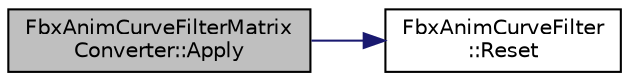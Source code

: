 digraph "FbxAnimCurveFilterMatrixConverter::Apply"
{
  edge [fontname="Helvetica",fontsize="10",labelfontname="Helvetica",labelfontsize="10"];
  node [fontname="Helvetica",fontsize="10",shape=record];
  rankdir="LR";
  Node18 [label="FbxAnimCurveFilterMatrix\lConverter::Apply",height=0.2,width=0.4,color="black", fillcolor="grey75", style="filled", fontcolor="black"];
  Node18 -> Node19 [color="midnightblue",fontsize="10",style="solid",fontname="Helvetica"];
  Node19 [label="FbxAnimCurveFilter\l::Reset",height=0.2,width=0.4,color="black", fillcolor="white", style="filled",URL="$class_fbx_anim_curve_filter.html#a57fb35baaaa85adb08946383cf40e811"];
}
